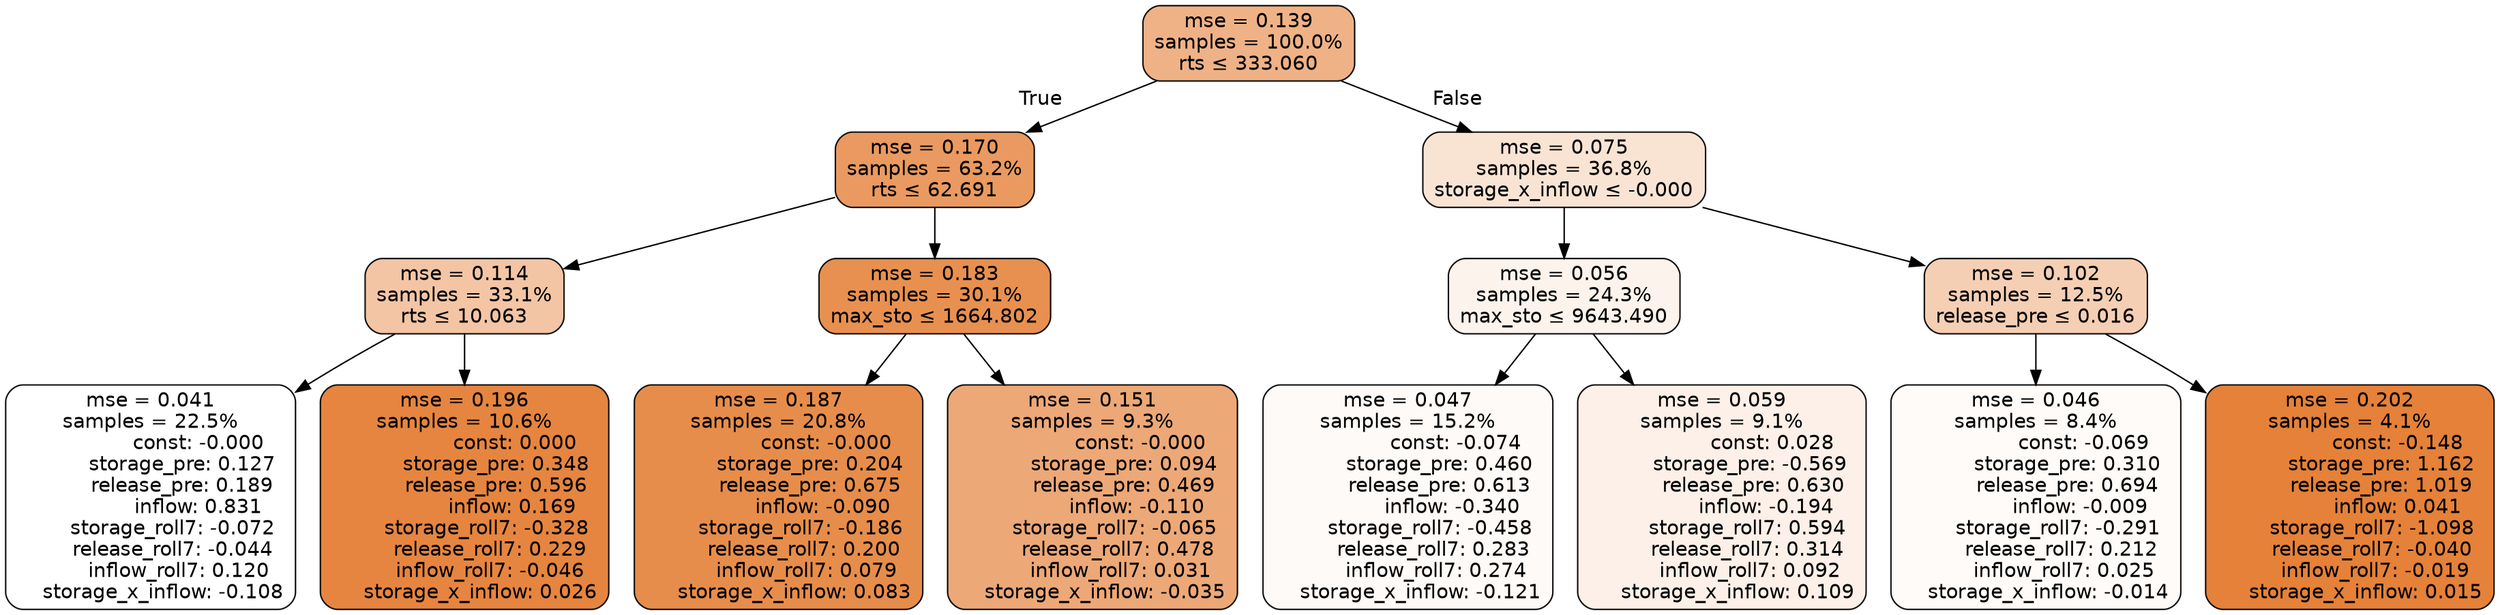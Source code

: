 digraph tree {
bgcolor="transparent"
node [shape=rectangle, style="filled, rounded", color="black", fontname=helvetica] ;
edge [fontname=helvetica] ;
	"0" [label="mse = 0.139
samples = 100.0%
rts &le; 333.060", fillcolor="#efb286"]
	"1" [label="mse = 0.170
samples = 63.2%
rts &le; 62.691", fillcolor="#ea9a60"]
	"2" [label="mse = 0.114
samples = 33.1%
rts &le; 10.063", fillcolor="#f3c5a5"]
	"3" [label="mse = 0.041
samples = 22.5%
               const: -0.000
          storage_pre: 0.127
          release_pre: 0.189
               inflow: 0.831
       storage_roll7: -0.072
       release_roll7: -0.044
         inflow_roll7: 0.120
    storage_x_inflow: -0.108", fillcolor="#ffffff"]
	"4" [label="mse = 0.196
samples = 10.6%
                const: 0.000
          storage_pre: 0.348
          release_pre: 0.596
               inflow: 0.169
       storage_roll7: -0.328
        release_roll7: 0.229
        inflow_roll7: -0.046
     storage_x_inflow: 0.026", fillcolor="#e68540"]
	"5" [label="mse = 0.183
samples = 30.1%
max_sto &le; 1664.802", fillcolor="#e89050"]
	"6" [label="mse = 0.187
samples = 20.8%
               const: -0.000
          storage_pre: 0.204
          release_pre: 0.675
              inflow: -0.090
       storage_roll7: -0.186
        release_roll7: 0.200
         inflow_roll7: 0.079
     storage_x_inflow: 0.083", fillcolor="#e78d4b"]
	"7" [label="mse = 0.151
samples = 9.3%
               const: -0.000
          storage_pre: 0.094
          release_pre: 0.469
              inflow: -0.110
       storage_roll7: -0.065
        release_roll7: 0.478
         inflow_roll7: 0.031
    storage_x_inflow: -0.035", fillcolor="#eda877"]
	"8" [label="mse = 0.075
samples = 36.8%
storage_x_inflow &le; -0.000", fillcolor="#f9e4d4"]
	"9" [label="mse = 0.056
samples = 24.3%
max_sto &le; 9643.490", fillcolor="#fcf3ec"]
	"10" [label="mse = 0.047
samples = 15.2%
               const: -0.074
          storage_pre: 0.460
          release_pre: 0.613
              inflow: -0.340
       storage_roll7: -0.458
        release_roll7: 0.283
         inflow_roll7: 0.274
    storage_x_inflow: -0.121", fillcolor="#fefaf7"]
	"11" [label="mse = 0.059
samples = 9.1%
                const: 0.028
         storage_pre: -0.569
          release_pre: 0.630
              inflow: -0.194
        storage_roll7: 0.594
        release_roll7: 0.314
         inflow_roll7: 0.092
     storage_x_inflow: 0.109", fillcolor="#fcf0e8"]
	"12" [label="mse = 0.102
samples = 12.5%
release_pre &le; 0.016", fillcolor="#f5cfb4"]
	"13" [label="mse = 0.046
samples = 8.4%
               const: -0.069
          storage_pre: 0.310
          release_pre: 0.694
              inflow: -0.009
       storage_roll7: -0.291
        release_roll7: 0.212
         inflow_roll7: 0.025
    storage_x_inflow: -0.014", fillcolor="#fefbf8"]
	"14" [label="mse = 0.202
samples = 4.1%
               const: -0.148
          storage_pre: 1.162
          release_pre: 1.019
               inflow: 0.041
       storage_roll7: -1.098
       release_roll7: -0.040
        inflow_roll7: -0.019
     storage_x_inflow: 0.015", fillcolor="#e58139"]

	"0" -> "1" [labeldistance=2.5, labelangle=45, headlabel="True"]
	"1" -> "2"
	"2" -> "3"
	"2" -> "4"
	"1" -> "5"
	"5" -> "6"
	"5" -> "7"
	"0" -> "8" [labeldistance=2.5, labelangle=-45, headlabel="False"]
	"8" -> "9"
	"9" -> "10"
	"9" -> "11"
	"8" -> "12"
	"12" -> "13"
	"12" -> "14"
}